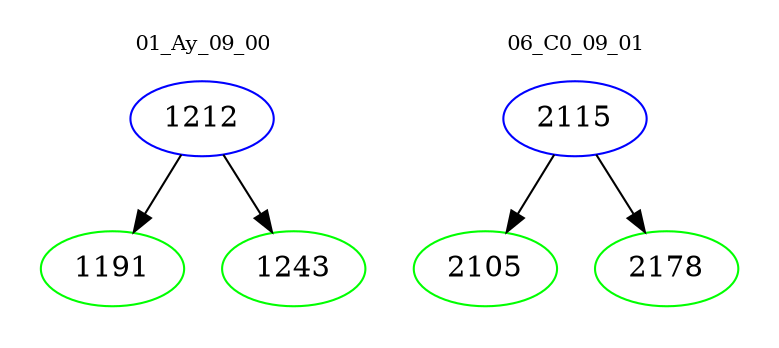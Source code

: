 digraph{
subgraph cluster_0 {
color = white
label = "01_Ay_09_00";
fontsize=10;
T0_1212 [label="1212", color="blue"]
T0_1212 -> T0_1191 [color="black"]
T0_1191 [label="1191", color="green"]
T0_1212 -> T0_1243 [color="black"]
T0_1243 [label="1243", color="green"]
}
subgraph cluster_1 {
color = white
label = "06_C0_09_01";
fontsize=10;
T1_2115 [label="2115", color="blue"]
T1_2115 -> T1_2105 [color="black"]
T1_2105 [label="2105", color="green"]
T1_2115 -> T1_2178 [color="black"]
T1_2178 [label="2178", color="green"]
}
}
